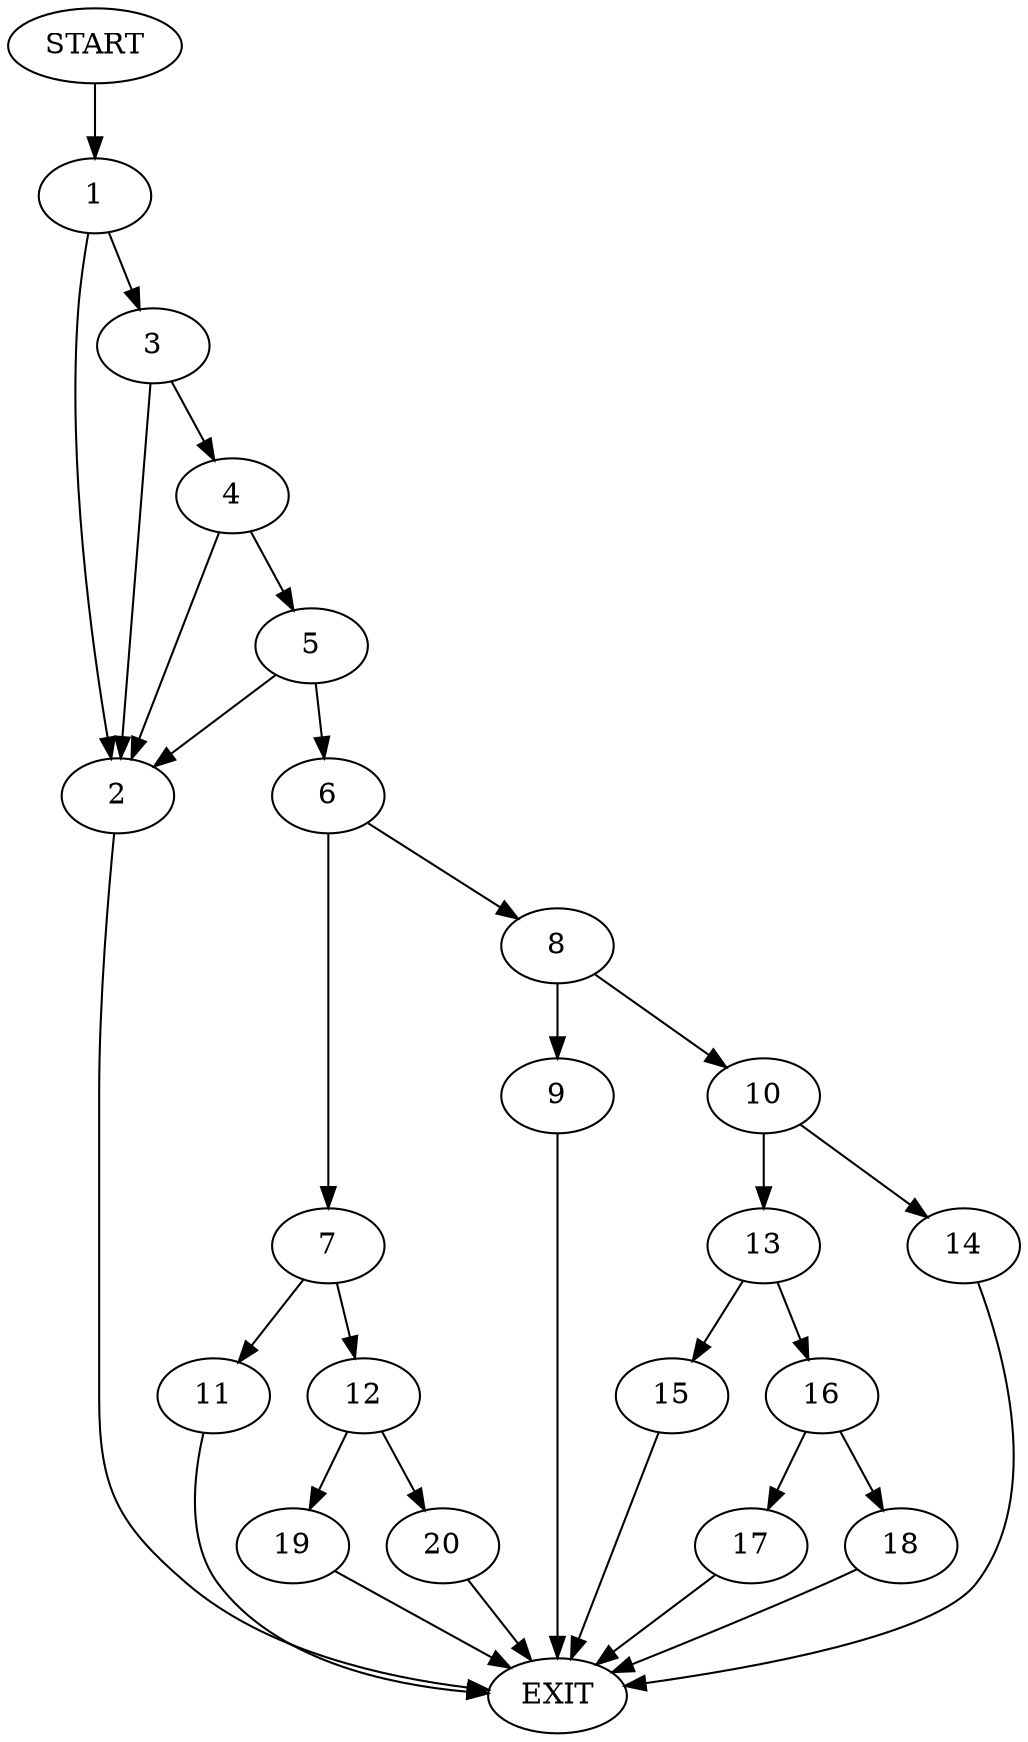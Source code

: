digraph {
0 [label="START"]
21 [label="EXIT"]
0 -> 1
1 -> 2
1 -> 3
2 -> 21
3 -> 2
3 -> 4
4 -> 2
4 -> 5
5 -> 2
5 -> 6
6 -> 7
6 -> 8
8 -> 9
8 -> 10
7 -> 11
7 -> 12
10 -> 13
10 -> 14
9 -> 21
14 -> 21
13 -> 15
13 -> 16
15 -> 21
16 -> 17
16 -> 18
18 -> 21
17 -> 21
11 -> 21
12 -> 19
12 -> 20
20 -> 21
19 -> 21
}
